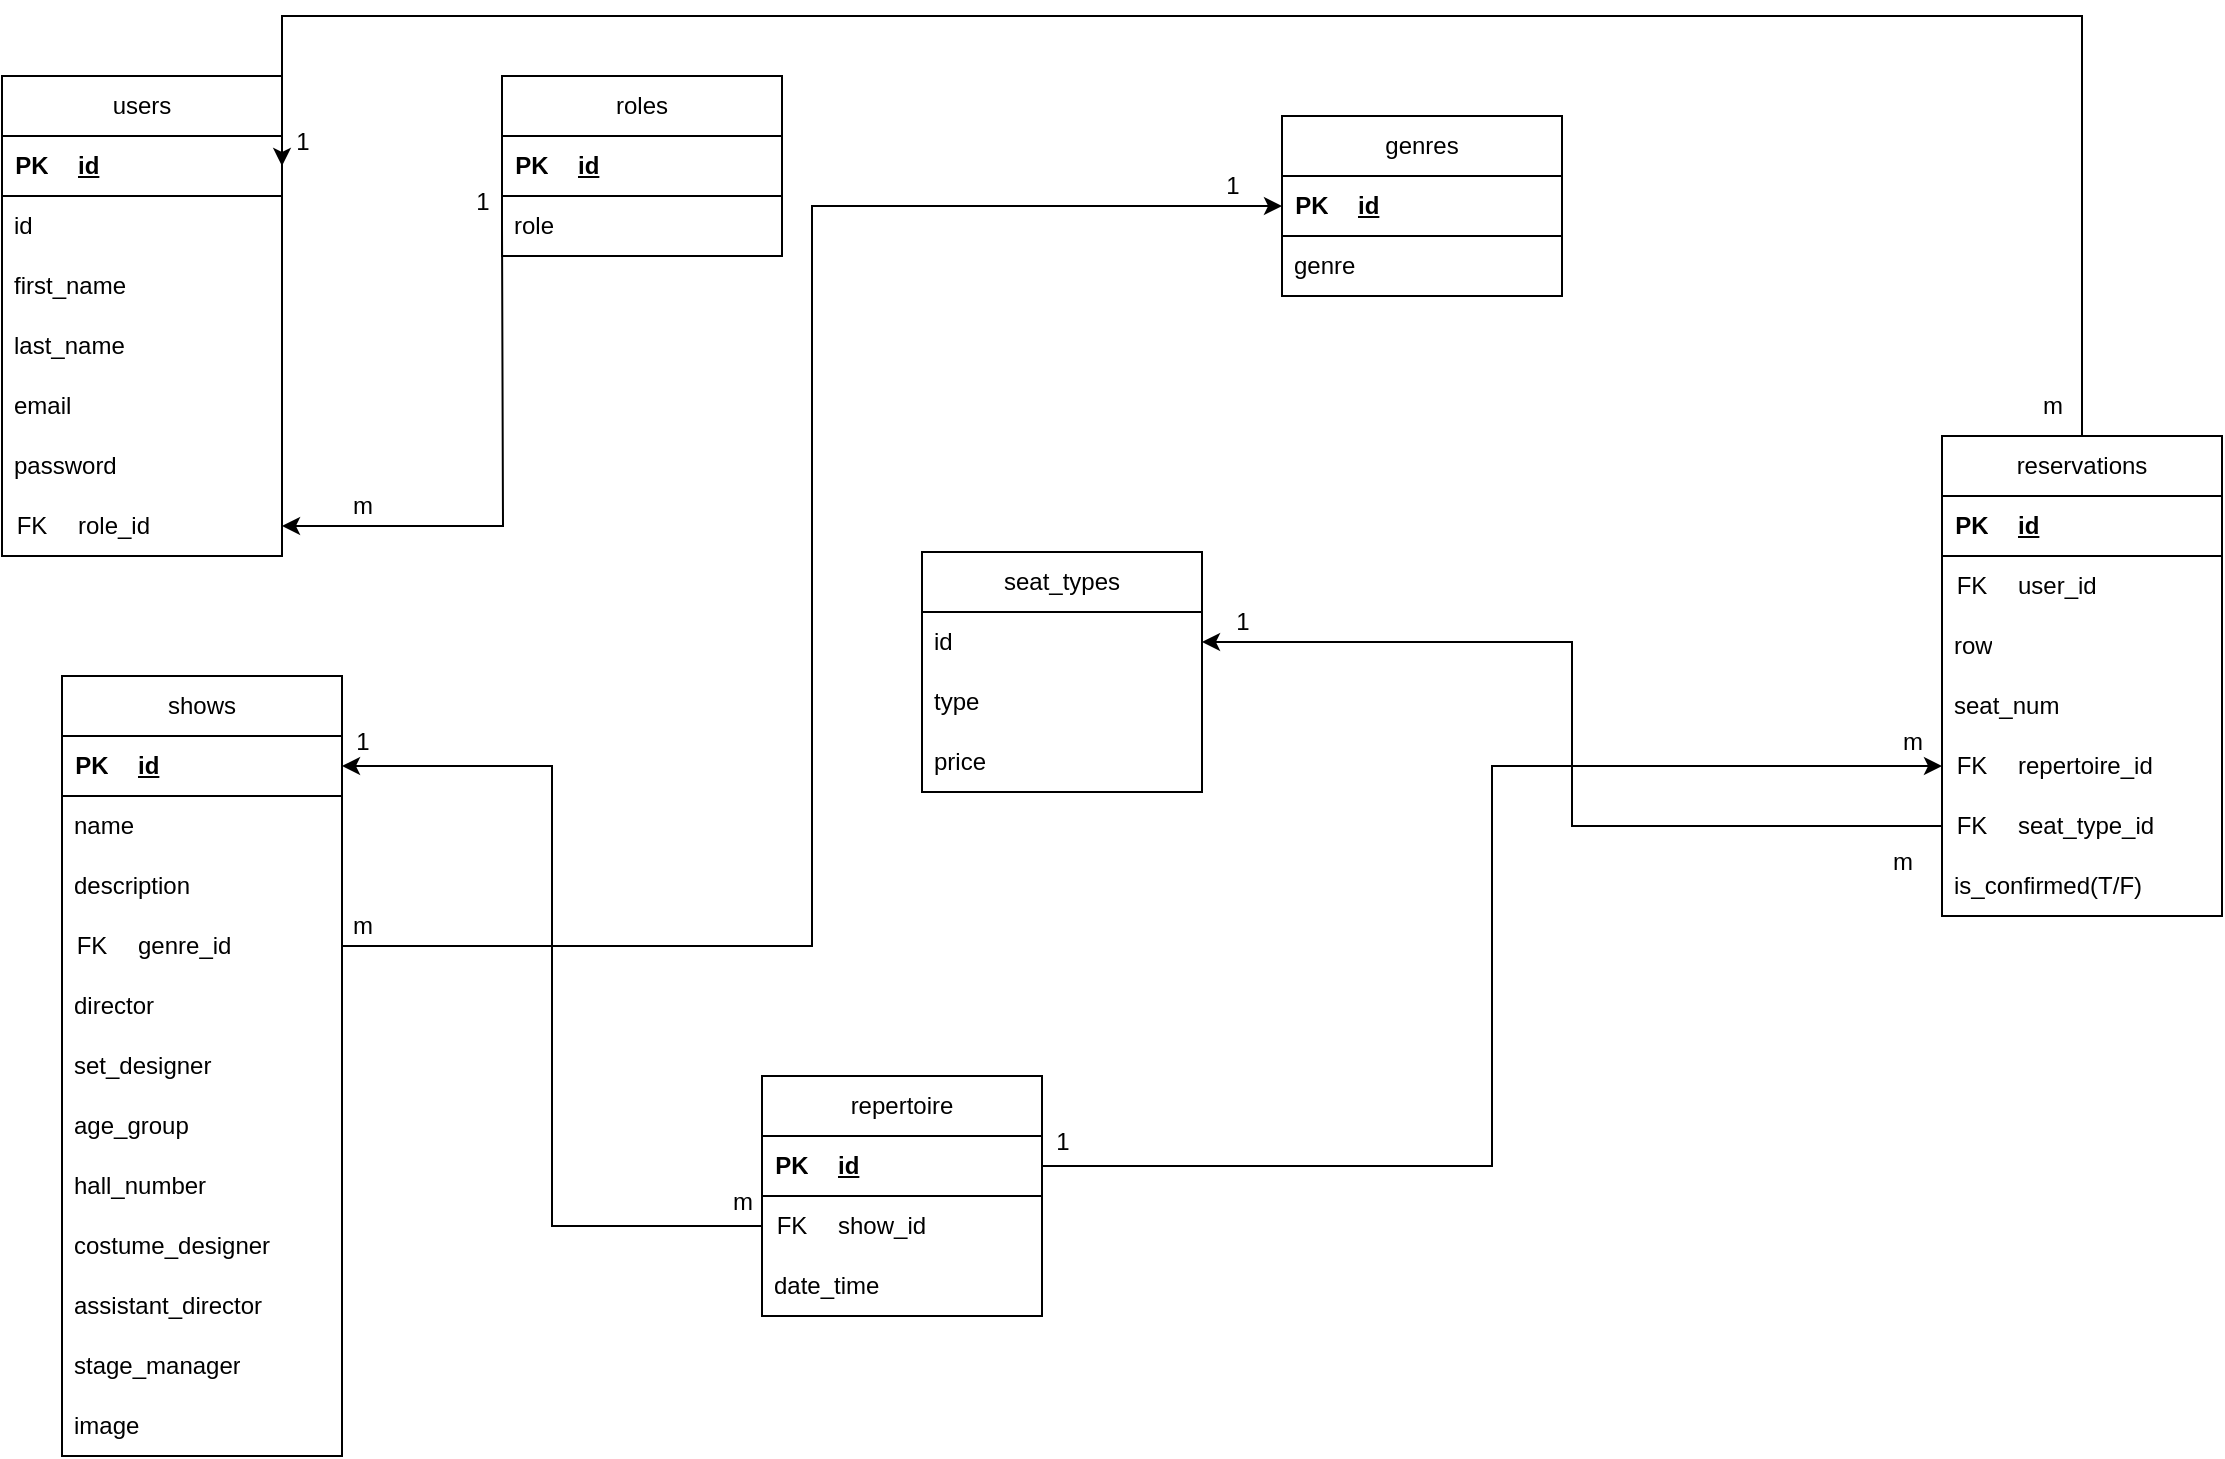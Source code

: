 <mxfile version="24.2.2" type="device">
  <diagram name="Page-1" id="Ky4Sz8S6fFrn-KOGMcsy">
    <mxGraphModel dx="1493" dy="815" grid="1" gridSize="10" guides="1" tooltips="1" connect="1" arrows="1" fold="1" page="1" pageScale="1" pageWidth="850" pageHeight="1100" math="0" shadow="0">
      <root>
        <mxCell id="0" />
        <mxCell id="1" parent="0" />
        <mxCell id="lpkGLdyBGs95_NWRH2_8-1" value="users" style="swimlane;fontStyle=0;childLayout=stackLayout;horizontal=1;startSize=30;horizontalStack=0;resizeParent=1;resizeParentMax=0;resizeLast=0;collapsible=1;marginBottom=0;whiteSpace=wrap;html=1;" vertex="1" parent="1">
          <mxGeometry x="50" y="70" width="140" height="240" as="geometry" />
        </mxCell>
        <mxCell id="lpkGLdyBGs95_NWRH2_8-20" value="" style="shape=table;startSize=0;container=1;collapsible=1;childLayout=tableLayout;fixedRows=1;rowLines=0;fontStyle=0;align=center;resizeLast=1;strokeColor=none;fillColor=none;collapsible=0;" vertex="1" parent="lpkGLdyBGs95_NWRH2_8-1">
          <mxGeometry y="30" width="140" height="30" as="geometry" />
        </mxCell>
        <mxCell id="lpkGLdyBGs95_NWRH2_8-21" value="" style="shape=tableRow;horizontal=0;startSize=0;swimlaneHead=0;swimlaneBody=0;fillColor=none;collapsible=0;dropTarget=0;points=[[0,0.5],[1,0.5]];portConstraint=eastwest;top=0;left=0;right=0;bottom=1;" vertex="1" parent="lpkGLdyBGs95_NWRH2_8-20">
          <mxGeometry width="140" height="30" as="geometry" />
        </mxCell>
        <mxCell id="lpkGLdyBGs95_NWRH2_8-22" value="PK" style="shape=partialRectangle;connectable=0;fillColor=none;top=0;left=0;bottom=0;right=0;fontStyle=1;overflow=hidden;whiteSpace=wrap;html=1;" vertex="1" parent="lpkGLdyBGs95_NWRH2_8-21">
          <mxGeometry width="30" height="30" as="geometry">
            <mxRectangle width="30" height="30" as="alternateBounds" />
          </mxGeometry>
        </mxCell>
        <mxCell id="lpkGLdyBGs95_NWRH2_8-23" value="id" style="shape=partialRectangle;connectable=0;fillColor=none;top=0;left=0;bottom=0;right=0;align=left;spacingLeft=6;fontStyle=5;overflow=hidden;whiteSpace=wrap;html=1;" vertex="1" parent="lpkGLdyBGs95_NWRH2_8-21">
          <mxGeometry x="30" width="110" height="30" as="geometry">
            <mxRectangle width="110" height="30" as="alternateBounds" />
          </mxGeometry>
        </mxCell>
        <mxCell id="lpkGLdyBGs95_NWRH2_8-2" value="id" style="text;strokeColor=none;fillColor=none;align=left;verticalAlign=middle;spacingLeft=4;spacingRight=4;overflow=hidden;points=[[0,0.5],[1,0.5]];portConstraint=eastwest;rotatable=0;whiteSpace=wrap;html=1;" vertex="1" parent="lpkGLdyBGs95_NWRH2_8-1">
          <mxGeometry y="60" width="140" height="30" as="geometry" />
        </mxCell>
        <mxCell id="lpkGLdyBGs95_NWRH2_8-3" value="first_name" style="text;strokeColor=none;fillColor=none;align=left;verticalAlign=middle;spacingLeft=4;spacingRight=4;overflow=hidden;points=[[0,0.5],[1,0.5]];portConstraint=eastwest;rotatable=0;whiteSpace=wrap;html=1;" vertex="1" parent="lpkGLdyBGs95_NWRH2_8-1">
          <mxGeometry y="90" width="140" height="30" as="geometry" />
        </mxCell>
        <mxCell id="lpkGLdyBGs95_NWRH2_8-4" value="last_name" style="text;strokeColor=none;fillColor=none;align=left;verticalAlign=middle;spacingLeft=4;spacingRight=4;overflow=hidden;points=[[0,0.5],[1,0.5]];portConstraint=eastwest;rotatable=0;whiteSpace=wrap;html=1;" vertex="1" parent="lpkGLdyBGs95_NWRH2_8-1">
          <mxGeometry y="120" width="140" height="30" as="geometry" />
        </mxCell>
        <mxCell id="lpkGLdyBGs95_NWRH2_8-10" value="email" style="text;strokeColor=none;fillColor=none;align=left;verticalAlign=middle;spacingLeft=4;spacingRight=4;overflow=hidden;points=[[0,0.5],[1,0.5]];portConstraint=eastwest;rotatable=0;whiteSpace=wrap;html=1;" vertex="1" parent="lpkGLdyBGs95_NWRH2_8-1">
          <mxGeometry y="150" width="140" height="30" as="geometry" />
        </mxCell>
        <mxCell id="lpkGLdyBGs95_NWRH2_8-9" value="password" style="text;strokeColor=none;fillColor=none;align=left;verticalAlign=middle;spacingLeft=4;spacingRight=4;overflow=hidden;points=[[0,0.5],[1,0.5]];portConstraint=eastwest;rotatable=0;whiteSpace=wrap;html=1;" vertex="1" parent="lpkGLdyBGs95_NWRH2_8-1">
          <mxGeometry y="180" width="140" height="30" as="geometry" />
        </mxCell>
        <mxCell id="lpkGLdyBGs95_NWRH2_8-12" value="" style="shape=table;startSize=0;container=1;collapsible=1;childLayout=tableLayout;fixedRows=1;rowLines=0;fontStyle=0;align=center;resizeLast=1;strokeColor=none;fillColor=none;collapsible=0;" vertex="1" parent="lpkGLdyBGs95_NWRH2_8-1">
          <mxGeometry y="210" width="140" height="30" as="geometry" />
        </mxCell>
        <mxCell id="lpkGLdyBGs95_NWRH2_8-13" value="" style="shape=tableRow;horizontal=0;startSize=0;swimlaneHead=0;swimlaneBody=0;fillColor=none;collapsible=0;dropTarget=0;points=[[0,0.5],[1,0.5]];portConstraint=eastwest;top=0;left=0;right=0;bottom=0;" vertex="1" parent="lpkGLdyBGs95_NWRH2_8-12">
          <mxGeometry width="140" height="30" as="geometry" />
        </mxCell>
        <mxCell id="lpkGLdyBGs95_NWRH2_8-14" value="FK" style="shape=partialRectangle;connectable=0;fillColor=none;top=0;left=0;bottom=0;right=0;fontStyle=0;overflow=hidden;whiteSpace=wrap;html=1;" vertex="1" parent="lpkGLdyBGs95_NWRH2_8-13">
          <mxGeometry width="30" height="30" as="geometry">
            <mxRectangle width="30" height="30" as="alternateBounds" />
          </mxGeometry>
        </mxCell>
        <mxCell id="lpkGLdyBGs95_NWRH2_8-15" value="role_id" style="shape=partialRectangle;connectable=0;fillColor=none;top=0;left=0;bottom=0;right=0;align=left;spacingLeft=6;fontStyle=0;overflow=hidden;whiteSpace=wrap;html=1;" vertex="1" parent="lpkGLdyBGs95_NWRH2_8-13">
          <mxGeometry x="30" width="110" height="30" as="geometry">
            <mxRectangle width="110" height="30" as="alternateBounds" />
          </mxGeometry>
        </mxCell>
        <mxCell id="lpkGLdyBGs95_NWRH2_8-5" value="roles" style="swimlane;fontStyle=0;childLayout=stackLayout;horizontal=1;startSize=30;horizontalStack=0;resizeParent=1;resizeParentMax=0;resizeLast=0;collapsible=1;marginBottom=0;whiteSpace=wrap;html=1;" vertex="1" parent="1">
          <mxGeometry x="300" y="70" width="140" height="90" as="geometry" />
        </mxCell>
        <mxCell id="lpkGLdyBGs95_NWRH2_8-16" value="" style="shape=table;startSize=0;container=1;collapsible=1;childLayout=tableLayout;fixedRows=1;rowLines=0;fontStyle=0;align=center;resizeLast=1;strokeColor=none;fillColor=none;collapsible=0;" vertex="1" parent="lpkGLdyBGs95_NWRH2_8-5">
          <mxGeometry y="30" width="140" height="30" as="geometry" />
        </mxCell>
        <mxCell id="lpkGLdyBGs95_NWRH2_8-17" value="" style="shape=tableRow;horizontal=0;startSize=0;swimlaneHead=0;swimlaneBody=0;fillColor=none;collapsible=0;dropTarget=0;points=[[0,0.5],[1,0.5]];portConstraint=eastwest;top=0;left=0;right=0;bottom=1;" vertex="1" parent="lpkGLdyBGs95_NWRH2_8-16">
          <mxGeometry width="140" height="30" as="geometry" />
        </mxCell>
        <mxCell id="lpkGLdyBGs95_NWRH2_8-18" value="PK" style="shape=partialRectangle;connectable=0;fillColor=none;top=0;left=0;bottom=0;right=0;fontStyle=1;overflow=hidden;whiteSpace=wrap;html=1;" vertex="1" parent="lpkGLdyBGs95_NWRH2_8-17">
          <mxGeometry width="30" height="30" as="geometry">
            <mxRectangle width="30" height="30" as="alternateBounds" />
          </mxGeometry>
        </mxCell>
        <mxCell id="lpkGLdyBGs95_NWRH2_8-19" value="id" style="shape=partialRectangle;connectable=0;fillColor=none;top=0;left=0;bottom=0;right=0;align=left;spacingLeft=6;fontStyle=5;overflow=hidden;whiteSpace=wrap;html=1;" vertex="1" parent="lpkGLdyBGs95_NWRH2_8-17">
          <mxGeometry x="30" width="110" height="30" as="geometry">
            <mxRectangle width="110" height="30" as="alternateBounds" />
          </mxGeometry>
        </mxCell>
        <mxCell id="lpkGLdyBGs95_NWRH2_8-7" value="role" style="text;strokeColor=none;fillColor=none;align=left;verticalAlign=middle;spacingLeft=4;spacingRight=4;overflow=hidden;points=[[0,0.5],[1,0.5]];portConstraint=eastwest;rotatable=0;whiteSpace=wrap;html=1;" vertex="1" parent="lpkGLdyBGs95_NWRH2_8-5">
          <mxGeometry y="60" width="140" height="30" as="geometry" />
        </mxCell>
        <mxCell id="lpkGLdyBGs95_NWRH2_8-26" style="edgeStyle=orthogonalEdgeStyle;rounded=0;orthogonalLoop=1;jettySize=auto;html=1;entryX=1;entryY=0.5;entryDx=0;entryDy=0;" edge="1" parent="1" target="lpkGLdyBGs95_NWRH2_8-13">
          <mxGeometry relative="1" as="geometry">
            <mxPoint x="300" y="145" as="sourcePoint" />
          </mxGeometry>
        </mxCell>
        <mxCell id="lpkGLdyBGs95_NWRH2_8-27" value="genres" style="swimlane;fontStyle=0;childLayout=stackLayout;horizontal=1;startSize=30;horizontalStack=0;resizeParent=1;resizeParentMax=0;resizeLast=0;collapsible=1;marginBottom=0;whiteSpace=wrap;html=1;" vertex="1" parent="1">
          <mxGeometry x="690" y="90" width="140" height="90" as="geometry" />
        </mxCell>
        <mxCell id="lpkGLdyBGs95_NWRH2_8-31" value="" style="shape=table;startSize=0;container=1;collapsible=1;childLayout=tableLayout;fixedRows=1;rowLines=0;fontStyle=0;align=center;resizeLast=1;strokeColor=none;fillColor=none;collapsible=0;" vertex="1" parent="lpkGLdyBGs95_NWRH2_8-27">
          <mxGeometry y="30" width="140" height="30" as="geometry" />
        </mxCell>
        <mxCell id="lpkGLdyBGs95_NWRH2_8-32" value="" style="shape=tableRow;horizontal=0;startSize=0;swimlaneHead=0;swimlaneBody=0;fillColor=none;collapsible=0;dropTarget=0;points=[[0,0.5],[1,0.5]];portConstraint=eastwest;top=0;left=0;right=0;bottom=1;" vertex="1" parent="lpkGLdyBGs95_NWRH2_8-31">
          <mxGeometry width="140" height="30" as="geometry" />
        </mxCell>
        <mxCell id="lpkGLdyBGs95_NWRH2_8-33" value="PK" style="shape=partialRectangle;connectable=0;fillColor=none;top=0;left=0;bottom=0;right=0;fontStyle=1;overflow=hidden;whiteSpace=wrap;html=1;" vertex="1" parent="lpkGLdyBGs95_NWRH2_8-32">
          <mxGeometry width="30" height="30" as="geometry">
            <mxRectangle width="30" height="30" as="alternateBounds" />
          </mxGeometry>
        </mxCell>
        <mxCell id="lpkGLdyBGs95_NWRH2_8-34" value="id" style="shape=partialRectangle;connectable=0;fillColor=none;top=0;left=0;bottom=0;right=0;align=left;spacingLeft=6;fontStyle=5;overflow=hidden;whiteSpace=wrap;html=1;" vertex="1" parent="lpkGLdyBGs95_NWRH2_8-32">
          <mxGeometry x="30" width="110" height="30" as="geometry">
            <mxRectangle width="110" height="30" as="alternateBounds" />
          </mxGeometry>
        </mxCell>
        <mxCell id="lpkGLdyBGs95_NWRH2_8-28" value="genre" style="text;strokeColor=none;fillColor=none;align=left;verticalAlign=middle;spacingLeft=4;spacingRight=4;overflow=hidden;points=[[0,0.5],[1,0.5]];portConstraint=eastwest;rotatable=0;whiteSpace=wrap;html=1;" vertex="1" parent="lpkGLdyBGs95_NWRH2_8-27">
          <mxGeometry y="60" width="140" height="30" as="geometry" />
        </mxCell>
        <mxCell id="lpkGLdyBGs95_NWRH2_8-35" value="shows" style="swimlane;fontStyle=0;childLayout=stackLayout;horizontal=1;startSize=30;horizontalStack=0;resizeParent=1;resizeParentMax=0;resizeLast=0;collapsible=1;marginBottom=0;whiteSpace=wrap;html=1;" vertex="1" parent="1">
          <mxGeometry x="80" y="370" width="140" height="390" as="geometry" />
        </mxCell>
        <mxCell id="lpkGLdyBGs95_NWRH2_8-43" value="" style="shape=table;startSize=0;container=1;collapsible=1;childLayout=tableLayout;fixedRows=1;rowLines=0;fontStyle=0;align=center;resizeLast=1;strokeColor=none;fillColor=none;collapsible=0;" vertex="1" parent="lpkGLdyBGs95_NWRH2_8-35">
          <mxGeometry y="30" width="140" height="30" as="geometry" />
        </mxCell>
        <mxCell id="lpkGLdyBGs95_NWRH2_8-44" value="" style="shape=tableRow;horizontal=0;startSize=0;swimlaneHead=0;swimlaneBody=0;fillColor=none;collapsible=0;dropTarget=0;points=[[0,0.5],[1,0.5]];portConstraint=eastwest;top=0;left=0;right=0;bottom=1;" vertex="1" parent="lpkGLdyBGs95_NWRH2_8-43">
          <mxGeometry width="140" height="30" as="geometry" />
        </mxCell>
        <mxCell id="lpkGLdyBGs95_NWRH2_8-45" value="PK" style="shape=partialRectangle;connectable=0;fillColor=none;top=0;left=0;bottom=0;right=0;fontStyle=1;overflow=hidden;whiteSpace=wrap;html=1;" vertex="1" parent="lpkGLdyBGs95_NWRH2_8-44">
          <mxGeometry width="30" height="30" as="geometry">
            <mxRectangle width="30" height="30" as="alternateBounds" />
          </mxGeometry>
        </mxCell>
        <mxCell id="lpkGLdyBGs95_NWRH2_8-46" value="id" style="shape=partialRectangle;connectable=0;fillColor=none;top=0;left=0;bottom=0;right=0;align=left;spacingLeft=6;fontStyle=5;overflow=hidden;whiteSpace=wrap;html=1;" vertex="1" parent="lpkGLdyBGs95_NWRH2_8-44">
          <mxGeometry x="30" width="110" height="30" as="geometry">
            <mxRectangle width="110" height="30" as="alternateBounds" />
          </mxGeometry>
        </mxCell>
        <mxCell id="lpkGLdyBGs95_NWRH2_8-36" value="name" style="text;strokeColor=none;fillColor=none;align=left;verticalAlign=middle;spacingLeft=4;spacingRight=4;overflow=hidden;points=[[0,0.5],[1,0.5]];portConstraint=eastwest;rotatable=0;whiteSpace=wrap;html=1;" vertex="1" parent="lpkGLdyBGs95_NWRH2_8-35">
          <mxGeometry y="60" width="140" height="30" as="geometry" />
        </mxCell>
        <mxCell id="lpkGLdyBGs95_NWRH2_8-37" value="description" style="text;strokeColor=none;fillColor=none;align=left;verticalAlign=middle;spacingLeft=4;spacingRight=4;overflow=hidden;points=[[0,0.5],[1,0.5]];portConstraint=eastwest;rotatable=0;whiteSpace=wrap;html=1;" vertex="1" parent="lpkGLdyBGs95_NWRH2_8-35">
          <mxGeometry y="90" width="140" height="30" as="geometry" />
        </mxCell>
        <mxCell id="lpkGLdyBGs95_NWRH2_8-67" value="" style="shape=table;startSize=0;container=1;collapsible=1;childLayout=tableLayout;fixedRows=1;rowLines=0;fontStyle=0;align=center;resizeLast=1;strokeColor=none;fillColor=none;collapsible=0;" vertex="1" parent="lpkGLdyBGs95_NWRH2_8-35">
          <mxGeometry y="120" width="140" height="30" as="geometry" />
        </mxCell>
        <mxCell id="lpkGLdyBGs95_NWRH2_8-68" value="" style="shape=tableRow;horizontal=0;startSize=0;swimlaneHead=0;swimlaneBody=0;fillColor=none;collapsible=0;dropTarget=0;points=[[0,0.5],[1,0.5]];portConstraint=eastwest;top=0;left=0;right=0;bottom=0;" vertex="1" parent="lpkGLdyBGs95_NWRH2_8-67">
          <mxGeometry width="140" height="30" as="geometry" />
        </mxCell>
        <mxCell id="lpkGLdyBGs95_NWRH2_8-69" value="FK" style="shape=partialRectangle;connectable=0;fillColor=none;top=0;left=0;bottom=0;right=0;fontStyle=0;overflow=hidden;whiteSpace=wrap;html=1;" vertex="1" parent="lpkGLdyBGs95_NWRH2_8-68">
          <mxGeometry width="30" height="30" as="geometry">
            <mxRectangle width="30" height="30" as="alternateBounds" />
          </mxGeometry>
        </mxCell>
        <mxCell id="lpkGLdyBGs95_NWRH2_8-70" value="genre_id" style="shape=partialRectangle;connectable=0;fillColor=none;top=0;left=0;bottom=0;right=0;align=left;spacingLeft=6;fontStyle=0;overflow=hidden;whiteSpace=wrap;html=1;" vertex="1" parent="lpkGLdyBGs95_NWRH2_8-68">
          <mxGeometry x="30" width="110" height="30" as="geometry">
            <mxRectangle width="110" height="30" as="alternateBounds" />
          </mxGeometry>
        </mxCell>
        <mxCell id="lpkGLdyBGs95_NWRH2_8-48" value="director" style="text;strokeColor=none;fillColor=none;align=left;verticalAlign=middle;spacingLeft=4;spacingRight=4;overflow=hidden;points=[[0,0.5],[1,0.5]];portConstraint=eastwest;rotatable=0;whiteSpace=wrap;html=1;" vertex="1" parent="lpkGLdyBGs95_NWRH2_8-35">
          <mxGeometry y="150" width="140" height="30" as="geometry" />
        </mxCell>
        <mxCell id="lpkGLdyBGs95_NWRH2_8-49" value="set_designer" style="text;strokeColor=none;fillColor=none;align=left;verticalAlign=middle;spacingLeft=4;spacingRight=4;overflow=hidden;points=[[0,0.5],[1,0.5]];portConstraint=eastwest;rotatable=0;whiteSpace=wrap;html=1;" vertex="1" parent="lpkGLdyBGs95_NWRH2_8-35">
          <mxGeometry y="180" width="140" height="30" as="geometry" />
        </mxCell>
        <mxCell id="lpkGLdyBGs95_NWRH2_8-72" value="age_group" style="text;strokeColor=none;fillColor=none;align=left;verticalAlign=middle;spacingLeft=4;spacingRight=4;overflow=hidden;points=[[0,0.5],[1,0.5]];portConstraint=eastwest;rotatable=0;whiteSpace=wrap;html=1;" vertex="1" parent="lpkGLdyBGs95_NWRH2_8-35">
          <mxGeometry y="210" width="140" height="30" as="geometry" />
        </mxCell>
        <mxCell id="lpkGLdyBGs95_NWRH2_8-84" value="hall_number" style="text;strokeColor=none;fillColor=none;align=left;verticalAlign=middle;spacingLeft=4;spacingRight=4;overflow=hidden;points=[[0,0.5],[1,0.5]];portConstraint=eastwest;rotatable=0;whiteSpace=wrap;html=1;" vertex="1" parent="lpkGLdyBGs95_NWRH2_8-35">
          <mxGeometry y="240" width="140" height="30" as="geometry" />
        </mxCell>
        <mxCell id="lpkGLdyBGs95_NWRH2_8-50" value="costume_designer" style="text;strokeColor=none;fillColor=none;align=left;verticalAlign=middle;spacingLeft=4;spacingRight=4;overflow=hidden;points=[[0,0.5],[1,0.5]];portConstraint=eastwest;rotatable=0;whiteSpace=wrap;html=1;" vertex="1" parent="lpkGLdyBGs95_NWRH2_8-35">
          <mxGeometry y="270" width="140" height="30" as="geometry" />
        </mxCell>
        <mxCell id="lpkGLdyBGs95_NWRH2_8-51" value="assistant_director" style="text;strokeColor=none;fillColor=none;align=left;verticalAlign=middle;spacingLeft=4;spacingRight=4;overflow=hidden;points=[[0,0.5],[1,0.5]];portConstraint=eastwest;rotatable=0;whiteSpace=wrap;html=1;" vertex="1" parent="lpkGLdyBGs95_NWRH2_8-35">
          <mxGeometry y="300" width="140" height="30" as="geometry" />
        </mxCell>
        <mxCell id="lpkGLdyBGs95_NWRH2_8-52" value="stage_manager" style="text;strokeColor=none;fillColor=none;align=left;verticalAlign=middle;spacingLeft=4;spacingRight=4;overflow=hidden;points=[[0,0.5],[1,0.5]];portConstraint=eastwest;rotatable=0;whiteSpace=wrap;html=1;" vertex="1" parent="lpkGLdyBGs95_NWRH2_8-35">
          <mxGeometry y="330" width="140" height="30" as="geometry" />
        </mxCell>
        <mxCell id="lpkGLdyBGs95_NWRH2_8-47" value="image" style="text;strokeColor=none;fillColor=none;align=left;verticalAlign=middle;spacingLeft=4;spacingRight=4;overflow=hidden;points=[[0,0.5],[1,0.5]];portConstraint=eastwest;rotatable=0;whiteSpace=wrap;html=1;" vertex="1" parent="lpkGLdyBGs95_NWRH2_8-35">
          <mxGeometry y="360" width="140" height="30" as="geometry" />
        </mxCell>
        <mxCell id="lpkGLdyBGs95_NWRH2_8-53" value="repertoire" style="swimlane;fontStyle=0;childLayout=stackLayout;horizontal=1;startSize=30;horizontalStack=0;resizeParent=1;resizeParentMax=0;resizeLast=0;collapsible=1;marginBottom=0;whiteSpace=wrap;html=1;" vertex="1" parent="1">
          <mxGeometry x="430" y="570" width="140" height="120" as="geometry" />
        </mxCell>
        <mxCell id="lpkGLdyBGs95_NWRH2_8-54" value="" style="shape=table;startSize=0;container=1;collapsible=1;childLayout=tableLayout;fixedRows=1;rowLines=0;fontStyle=0;align=center;resizeLast=1;strokeColor=none;fillColor=none;collapsible=0;" vertex="1" parent="lpkGLdyBGs95_NWRH2_8-53">
          <mxGeometry y="30" width="140" height="30" as="geometry" />
        </mxCell>
        <mxCell id="lpkGLdyBGs95_NWRH2_8-55" value="" style="shape=tableRow;horizontal=0;startSize=0;swimlaneHead=0;swimlaneBody=0;fillColor=none;collapsible=0;dropTarget=0;points=[[0,0.5],[1,0.5]];portConstraint=eastwest;top=0;left=0;right=0;bottom=1;" vertex="1" parent="lpkGLdyBGs95_NWRH2_8-54">
          <mxGeometry width="140" height="30" as="geometry" />
        </mxCell>
        <mxCell id="lpkGLdyBGs95_NWRH2_8-56" value="PK" style="shape=partialRectangle;connectable=0;fillColor=none;top=0;left=0;bottom=0;right=0;fontStyle=1;overflow=hidden;whiteSpace=wrap;html=1;" vertex="1" parent="lpkGLdyBGs95_NWRH2_8-55">
          <mxGeometry width="30" height="30" as="geometry">
            <mxRectangle width="30" height="30" as="alternateBounds" />
          </mxGeometry>
        </mxCell>
        <mxCell id="lpkGLdyBGs95_NWRH2_8-57" value="id" style="shape=partialRectangle;connectable=0;fillColor=none;top=0;left=0;bottom=0;right=0;align=left;spacingLeft=6;fontStyle=5;overflow=hidden;whiteSpace=wrap;html=1;" vertex="1" parent="lpkGLdyBGs95_NWRH2_8-55">
          <mxGeometry x="30" width="110" height="30" as="geometry">
            <mxRectangle width="110" height="30" as="alternateBounds" />
          </mxGeometry>
        </mxCell>
        <mxCell id="lpkGLdyBGs95_NWRH2_8-73" value="" style="shape=table;startSize=0;container=1;collapsible=1;childLayout=tableLayout;fixedRows=1;rowLines=0;fontStyle=0;align=center;resizeLast=1;strokeColor=none;fillColor=none;collapsible=0;" vertex="1" parent="lpkGLdyBGs95_NWRH2_8-53">
          <mxGeometry y="60" width="140" height="30" as="geometry" />
        </mxCell>
        <mxCell id="lpkGLdyBGs95_NWRH2_8-74" value="" style="shape=tableRow;horizontal=0;startSize=0;swimlaneHead=0;swimlaneBody=0;fillColor=none;collapsible=0;dropTarget=0;points=[[0,0.5],[1,0.5]];portConstraint=eastwest;top=0;left=0;right=0;bottom=0;" vertex="1" parent="lpkGLdyBGs95_NWRH2_8-73">
          <mxGeometry width="140" height="30" as="geometry" />
        </mxCell>
        <mxCell id="lpkGLdyBGs95_NWRH2_8-75" value="FK" style="shape=partialRectangle;connectable=0;fillColor=none;top=0;left=0;bottom=0;right=0;fontStyle=0;overflow=hidden;whiteSpace=wrap;html=1;" vertex="1" parent="lpkGLdyBGs95_NWRH2_8-74">
          <mxGeometry width="30" height="30" as="geometry">
            <mxRectangle width="30" height="30" as="alternateBounds" />
          </mxGeometry>
        </mxCell>
        <mxCell id="lpkGLdyBGs95_NWRH2_8-76" value="show_id" style="shape=partialRectangle;connectable=0;fillColor=none;top=0;left=0;bottom=0;right=0;align=left;spacingLeft=6;fontStyle=0;overflow=hidden;whiteSpace=wrap;html=1;" vertex="1" parent="lpkGLdyBGs95_NWRH2_8-74">
          <mxGeometry x="30" width="110" height="30" as="geometry">
            <mxRectangle width="110" height="30" as="alternateBounds" />
          </mxGeometry>
        </mxCell>
        <mxCell id="lpkGLdyBGs95_NWRH2_8-59" value="date_time" style="text;strokeColor=none;fillColor=none;align=left;verticalAlign=middle;spacingLeft=4;spacingRight=4;overflow=hidden;points=[[0,0.5],[1,0.5]];portConstraint=eastwest;rotatable=0;whiteSpace=wrap;html=1;" vertex="1" parent="lpkGLdyBGs95_NWRH2_8-53">
          <mxGeometry y="90" width="140" height="30" as="geometry" />
        </mxCell>
        <mxCell id="lpkGLdyBGs95_NWRH2_8-71" style="edgeStyle=orthogonalEdgeStyle;rounded=0;orthogonalLoop=1;jettySize=auto;html=1;entryX=0;entryY=0.5;entryDx=0;entryDy=0;" edge="1" parent="1" source="lpkGLdyBGs95_NWRH2_8-68" target="lpkGLdyBGs95_NWRH2_8-32">
          <mxGeometry relative="1" as="geometry" />
        </mxCell>
        <mxCell id="lpkGLdyBGs95_NWRH2_8-77" style="edgeStyle=orthogonalEdgeStyle;rounded=0;orthogonalLoop=1;jettySize=auto;html=1;entryX=1;entryY=0.5;entryDx=0;entryDy=0;" edge="1" parent="1" source="lpkGLdyBGs95_NWRH2_8-74" target="lpkGLdyBGs95_NWRH2_8-44">
          <mxGeometry relative="1" as="geometry" />
        </mxCell>
        <mxCell id="lpkGLdyBGs95_NWRH2_8-78" value="m" style="text;html=1;align=center;verticalAlign=middle;resizable=0;points=[];autosize=1;strokeColor=none;fillColor=none;" vertex="1" parent="1">
          <mxGeometry x="405" y="618" width="30" height="30" as="geometry" />
        </mxCell>
        <mxCell id="lpkGLdyBGs95_NWRH2_8-79" value="1" style="text;html=1;align=center;verticalAlign=middle;resizable=0;points=[];autosize=1;strokeColor=none;fillColor=none;" vertex="1" parent="1">
          <mxGeometry x="215" y="388" width="30" height="30" as="geometry" />
        </mxCell>
        <mxCell id="lpkGLdyBGs95_NWRH2_8-80" value="1" style="text;html=1;align=center;verticalAlign=middle;resizable=0;points=[];autosize=1;strokeColor=none;fillColor=none;" vertex="1" parent="1">
          <mxGeometry x="275" y="118" width="30" height="30" as="geometry" />
        </mxCell>
        <mxCell id="lpkGLdyBGs95_NWRH2_8-81" value="m" style="text;html=1;align=center;verticalAlign=middle;resizable=0;points=[];autosize=1;strokeColor=none;fillColor=none;" vertex="1" parent="1">
          <mxGeometry x="215" y="270" width="30" height="30" as="geometry" />
        </mxCell>
        <mxCell id="lpkGLdyBGs95_NWRH2_8-82" value="1" style="text;html=1;align=center;verticalAlign=middle;resizable=0;points=[];autosize=1;strokeColor=none;fillColor=none;" vertex="1" parent="1">
          <mxGeometry x="650" y="110" width="30" height="30" as="geometry" />
        </mxCell>
        <mxCell id="lpkGLdyBGs95_NWRH2_8-83" value="m" style="text;html=1;align=center;verticalAlign=middle;resizable=0;points=[];autosize=1;strokeColor=none;fillColor=none;" vertex="1" parent="1">
          <mxGeometry x="215" y="480" width="30" height="30" as="geometry" />
        </mxCell>
        <mxCell id="lpkGLdyBGs95_NWRH2_8-102" value="seat_types" style="swimlane;fontStyle=0;childLayout=stackLayout;horizontal=1;startSize=30;horizontalStack=0;resizeParent=1;resizeParentMax=0;resizeLast=0;collapsible=1;marginBottom=0;whiteSpace=wrap;html=1;" vertex="1" parent="1">
          <mxGeometry x="510" y="308" width="140" height="120" as="geometry" />
        </mxCell>
        <mxCell id="lpkGLdyBGs95_NWRH2_8-103" value="id" style="text;strokeColor=none;fillColor=none;align=left;verticalAlign=middle;spacingLeft=4;spacingRight=4;overflow=hidden;points=[[0,0.5],[1,0.5]];portConstraint=eastwest;rotatable=0;whiteSpace=wrap;html=1;" vertex="1" parent="lpkGLdyBGs95_NWRH2_8-102">
          <mxGeometry y="30" width="140" height="30" as="geometry" />
        </mxCell>
        <mxCell id="lpkGLdyBGs95_NWRH2_8-104" value="type" style="text;strokeColor=none;fillColor=none;align=left;verticalAlign=middle;spacingLeft=4;spacingRight=4;overflow=hidden;points=[[0,0.5],[1,0.5]];portConstraint=eastwest;rotatable=0;whiteSpace=wrap;html=1;" vertex="1" parent="lpkGLdyBGs95_NWRH2_8-102">
          <mxGeometry y="60" width="140" height="30" as="geometry" />
        </mxCell>
        <mxCell id="lpkGLdyBGs95_NWRH2_8-111" value="price" style="text;strokeColor=none;fillColor=none;align=left;verticalAlign=middle;spacingLeft=4;spacingRight=4;overflow=hidden;points=[[0,0.5],[1,0.5]];portConstraint=eastwest;rotatable=0;whiteSpace=wrap;html=1;" vertex="1" parent="lpkGLdyBGs95_NWRH2_8-102">
          <mxGeometry y="90" width="140" height="30" as="geometry" />
        </mxCell>
        <mxCell id="lpkGLdyBGs95_NWRH2_8-128" style="edgeStyle=orthogonalEdgeStyle;rounded=0;orthogonalLoop=1;jettySize=auto;html=1;entryX=1;entryY=0.5;entryDx=0;entryDy=0;" edge="1" parent="1" source="lpkGLdyBGs95_NWRH2_8-112" target="lpkGLdyBGs95_NWRH2_8-21">
          <mxGeometry relative="1" as="geometry">
            <Array as="points">
              <mxPoint x="900" y="40" />
              <mxPoint x="220" y="40" />
            </Array>
          </mxGeometry>
        </mxCell>
        <mxCell id="lpkGLdyBGs95_NWRH2_8-112" value="reservations" style="swimlane;fontStyle=0;childLayout=stackLayout;horizontal=1;startSize=30;horizontalStack=0;resizeParent=1;resizeParentMax=0;resizeLast=0;collapsible=1;marginBottom=0;whiteSpace=wrap;html=1;" vertex="1" parent="1">
          <mxGeometry x="1020" y="250" width="140" height="240" as="geometry" />
        </mxCell>
        <mxCell id="lpkGLdyBGs95_NWRH2_8-116" value="" style="shape=table;startSize=0;container=1;collapsible=1;childLayout=tableLayout;fixedRows=1;rowLines=0;fontStyle=0;align=center;resizeLast=1;strokeColor=none;fillColor=none;collapsible=0;" vertex="1" parent="lpkGLdyBGs95_NWRH2_8-112">
          <mxGeometry y="30" width="140" height="30" as="geometry" />
        </mxCell>
        <mxCell id="lpkGLdyBGs95_NWRH2_8-117" value="" style="shape=tableRow;horizontal=0;startSize=0;swimlaneHead=0;swimlaneBody=0;fillColor=none;collapsible=0;dropTarget=0;points=[[0,0.5],[1,0.5]];portConstraint=eastwest;top=0;left=0;right=0;bottom=1;" vertex="1" parent="lpkGLdyBGs95_NWRH2_8-116">
          <mxGeometry width="140" height="30" as="geometry" />
        </mxCell>
        <mxCell id="lpkGLdyBGs95_NWRH2_8-118" value="PK" style="shape=partialRectangle;connectable=0;fillColor=none;top=0;left=0;bottom=0;right=0;fontStyle=1;overflow=hidden;whiteSpace=wrap;html=1;" vertex="1" parent="lpkGLdyBGs95_NWRH2_8-117">
          <mxGeometry width="30" height="30" as="geometry">
            <mxRectangle width="30" height="30" as="alternateBounds" />
          </mxGeometry>
        </mxCell>
        <mxCell id="lpkGLdyBGs95_NWRH2_8-119" value="id" style="shape=partialRectangle;connectable=0;fillColor=none;top=0;left=0;bottom=0;right=0;align=left;spacingLeft=6;fontStyle=5;overflow=hidden;whiteSpace=wrap;html=1;" vertex="1" parent="lpkGLdyBGs95_NWRH2_8-117">
          <mxGeometry x="30" width="110" height="30" as="geometry">
            <mxRectangle width="110" height="30" as="alternateBounds" />
          </mxGeometry>
        </mxCell>
        <mxCell id="lpkGLdyBGs95_NWRH2_8-120" value="" style="shape=table;startSize=0;container=1;collapsible=1;childLayout=tableLayout;fixedRows=1;rowLines=0;fontStyle=0;align=center;resizeLast=1;strokeColor=none;fillColor=none;collapsible=0;" vertex="1" parent="lpkGLdyBGs95_NWRH2_8-112">
          <mxGeometry y="60" width="140" height="30" as="geometry" />
        </mxCell>
        <mxCell id="lpkGLdyBGs95_NWRH2_8-121" value="" style="shape=tableRow;horizontal=0;startSize=0;swimlaneHead=0;swimlaneBody=0;fillColor=none;collapsible=0;dropTarget=0;points=[[0,0.5],[1,0.5]];portConstraint=eastwest;top=0;left=0;right=0;bottom=0;" vertex="1" parent="lpkGLdyBGs95_NWRH2_8-120">
          <mxGeometry width="140" height="30" as="geometry" />
        </mxCell>
        <mxCell id="lpkGLdyBGs95_NWRH2_8-122" value="FK" style="shape=partialRectangle;connectable=0;fillColor=none;top=0;left=0;bottom=0;right=0;fontStyle=0;overflow=hidden;whiteSpace=wrap;html=1;" vertex="1" parent="lpkGLdyBGs95_NWRH2_8-121">
          <mxGeometry width="30" height="30" as="geometry">
            <mxRectangle width="30" height="30" as="alternateBounds" />
          </mxGeometry>
        </mxCell>
        <mxCell id="lpkGLdyBGs95_NWRH2_8-123" value="user_id" style="shape=partialRectangle;connectable=0;fillColor=none;top=0;left=0;bottom=0;right=0;align=left;spacingLeft=6;fontStyle=0;overflow=hidden;whiteSpace=wrap;html=1;" vertex="1" parent="lpkGLdyBGs95_NWRH2_8-121">
          <mxGeometry x="30" width="110" height="30" as="geometry">
            <mxRectangle width="110" height="30" as="alternateBounds" />
          </mxGeometry>
        </mxCell>
        <mxCell id="lpkGLdyBGs95_NWRH2_8-134" value="row" style="text;strokeColor=none;fillColor=none;align=left;verticalAlign=middle;spacingLeft=4;spacingRight=4;overflow=hidden;points=[[0,0.5],[1,0.5]];portConstraint=eastwest;rotatable=0;whiteSpace=wrap;html=1;" vertex="1" parent="lpkGLdyBGs95_NWRH2_8-112">
          <mxGeometry y="90" width="140" height="30" as="geometry" />
        </mxCell>
        <mxCell id="lpkGLdyBGs95_NWRH2_8-135" value="seat_num" style="text;strokeColor=none;fillColor=none;align=left;verticalAlign=middle;spacingLeft=4;spacingRight=4;overflow=hidden;points=[[0,0.5],[1,0.5]];portConstraint=eastwest;rotatable=0;whiteSpace=wrap;html=1;" vertex="1" parent="lpkGLdyBGs95_NWRH2_8-112">
          <mxGeometry y="120" width="140" height="30" as="geometry" />
        </mxCell>
        <mxCell id="lpkGLdyBGs95_NWRH2_8-136" value="" style="shape=table;startSize=0;container=1;collapsible=1;childLayout=tableLayout;fixedRows=1;rowLines=0;fontStyle=0;align=center;resizeLast=1;strokeColor=none;fillColor=none;collapsible=0;" vertex="1" parent="lpkGLdyBGs95_NWRH2_8-112">
          <mxGeometry y="150" width="140" height="60" as="geometry" />
        </mxCell>
        <mxCell id="lpkGLdyBGs95_NWRH2_8-137" value="" style="shape=tableRow;horizontal=0;startSize=0;swimlaneHead=0;swimlaneBody=0;fillColor=none;collapsible=0;dropTarget=0;points=[[0,0.5],[1,0.5]];portConstraint=eastwest;top=0;left=0;right=0;bottom=0;" vertex="1" parent="lpkGLdyBGs95_NWRH2_8-136">
          <mxGeometry width="140" height="30" as="geometry" />
        </mxCell>
        <mxCell id="lpkGLdyBGs95_NWRH2_8-138" value="FK" style="shape=partialRectangle;connectable=0;fillColor=none;top=0;left=0;bottom=0;right=0;fontStyle=0;overflow=hidden;whiteSpace=wrap;html=1;" vertex="1" parent="lpkGLdyBGs95_NWRH2_8-137">
          <mxGeometry width="30" height="30" as="geometry">
            <mxRectangle width="30" height="30" as="alternateBounds" />
          </mxGeometry>
        </mxCell>
        <mxCell id="lpkGLdyBGs95_NWRH2_8-139" value="repertoire_id" style="shape=partialRectangle;connectable=0;fillColor=none;top=0;left=0;bottom=0;right=0;align=left;spacingLeft=6;fontStyle=0;overflow=hidden;whiteSpace=wrap;html=1;" vertex="1" parent="lpkGLdyBGs95_NWRH2_8-137">
          <mxGeometry x="30" width="110" height="30" as="geometry">
            <mxRectangle width="110" height="30" as="alternateBounds" />
          </mxGeometry>
        </mxCell>
        <mxCell id="lpkGLdyBGs95_NWRH2_8-140" value="" style="shape=tableRow;horizontal=0;startSize=0;swimlaneHead=0;swimlaneBody=0;fillColor=none;collapsible=0;dropTarget=0;points=[[0,0.5],[1,0.5]];portConstraint=eastwest;top=0;left=0;right=0;bottom=0;" vertex="1" parent="lpkGLdyBGs95_NWRH2_8-136">
          <mxGeometry y="30" width="140" height="30" as="geometry" />
        </mxCell>
        <mxCell id="lpkGLdyBGs95_NWRH2_8-141" value="FK" style="shape=partialRectangle;connectable=0;fillColor=none;top=0;left=0;bottom=0;right=0;fontStyle=0;overflow=hidden;whiteSpace=wrap;html=1;" vertex="1" parent="lpkGLdyBGs95_NWRH2_8-140">
          <mxGeometry width="30" height="30" as="geometry">
            <mxRectangle width="30" height="30" as="alternateBounds" />
          </mxGeometry>
        </mxCell>
        <mxCell id="lpkGLdyBGs95_NWRH2_8-142" value="seat_type_id" style="shape=partialRectangle;connectable=0;fillColor=none;top=0;left=0;bottom=0;right=0;align=left;spacingLeft=6;fontStyle=0;overflow=hidden;whiteSpace=wrap;html=1;" vertex="1" parent="lpkGLdyBGs95_NWRH2_8-140">
          <mxGeometry x="30" width="110" height="30" as="geometry">
            <mxRectangle width="110" height="30" as="alternateBounds" />
          </mxGeometry>
        </mxCell>
        <mxCell id="lpkGLdyBGs95_NWRH2_8-130" value="is_confirmed(T/F)" style="text;strokeColor=none;fillColor=none;align=left;verticalAlign=middle;spacingLeft=4;spacingRight=4;overflow=hidden;points=[[0,0.5],[1,0.5]];portConstraint=eastwest;rotatable=0;whiteSpace=wrap;html=1;" vertex="1" parent="lpkGLdyBGs95_NWRH2_8-112">
          <mxGeometry y="210" width="140" height="30" as="geometry" />
        </mxCell>
        <mxCell id="lpkGLdyBGs95_NWRH2_8-131" value="1" style="text;html=1;align=center;verticalAlign=middle;resizable=0;points=[];autosize=1;strokeColor=none;fillColor=none;" vertex="1" parent="1">
          <mxGeometry x="185" y="88" width="30" height="30" as="geometry" />
        </mxCell>
        <mxCell id="lpkGLdyBGs95_NWRH2_8-132" value="m" style="text;html=1;align=center;verticalAlign=middle;resizable=0;points=[];autosize=1;strokeColor=none;fillColor=none;" vertex="1" parent="1">
          <mxGeometry x="1060" y="220" width="30" height="30" as="geometry" />
        </mxCell>
        <mxCell id="lpkGLdyBGs95_NWRH2_8-145" style="edgeStyle=orthogonalEdgeStyle;rounded=0;orthogonalLoop=1;jettySize=auto;html=1;entryX=0;entryY=0.5;entryDx=0;entryDy=0;" edge="1" parent="1" source="lpkGLdyBGs95_NWRH2_8-55" target="lpkGLdyBGs95_NWRH2_8-137">
          <mxGeometry relative="1" as="geometry" />
        </mxCell>
        <mxCell id="lpkGLdyBGs95_NWRH2_8-147" style="edgeStyle=orthogonalEdgeStyle;rounded=0;orthogonalLoop=1;jettySize=auto;html=1;entryX=1;entryY=0.5;entryDx=0;entryDy=0;" edge="1" parent="1" source="lpkGLdyBGs95_NWRH2_8-140" target="lpkGLdyBGs95_NWRH2_8-103">
          <mxGeometry relative="1" as="geometry" />
        </mxCell>
        <mxCell id="lpkGLdyBGs95_NWRH2_8-148" value="m" style="text;html=1;align=center;verticalAlign=middle;resizable=0;points=[];autosize=1;strokeColor=none;fillColor=none;" vertex="1" parent="1">
          <mxGeometry x="990" y="388" width="30" height="30" as="geometry" />
        </mxCell>
        <mxCell id="lpkGLdyBGs95_NWRH2_8-150" value="1" style="text;html=1;align=center;verticalAlign=middle;resizable=0;points=[];autosize=1;strokeColor=none;fillColor=none;" vertex="1" parent="1">
          <mxGeometry x="565" y="588" width="30" height="30" as="geometry" />
        </mxCell>
        <mxCell id="lpkGLdyBGs95_NWRH2_8-151" value="1" style="text;html=1;align=center;verticalAlign=middle;resizable=0;points=[];autosize=1;strokeColor=none;fillColor=none;" vertex="1" parent="1">
          <mxGeometry x="655" y="328" width="30" height="30" as="geometry" />
        </mxCell>
        <mxCell id="lpkGLdyBGs95_NWRH2_8-152" value="m" style="text;html=1;align=center;verticalAlign=middle;resizable=0;points=[];autosize=1;strokeColor=none;fillColor=none;" vertex="1" parent="1">
          <mxGeometry x="985" y="448" width="30" height="30" as="geometry" />
        </mxCell>
      </root>
    </mxGraphModel>
  </diagram>
</mxfile>
